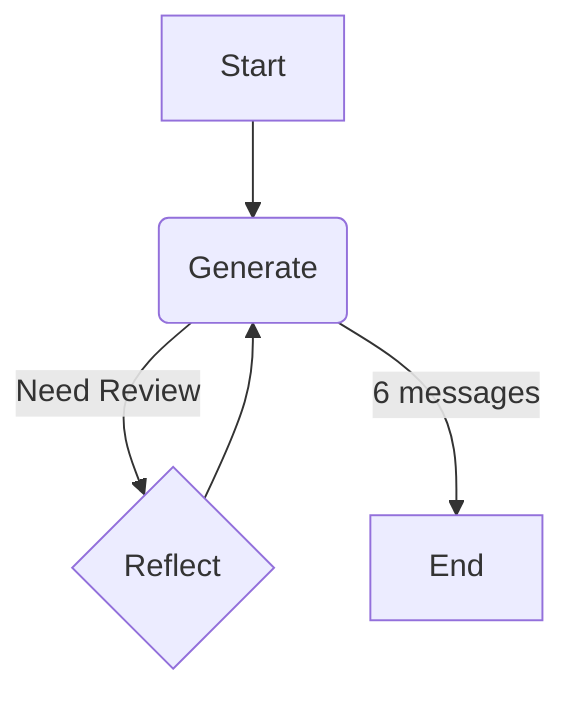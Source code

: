 graph TD
A[Start] --> B(Generate);
B --> |Need Review| C{Reflect};
C --> B;
B -->|6 messages| D[End];